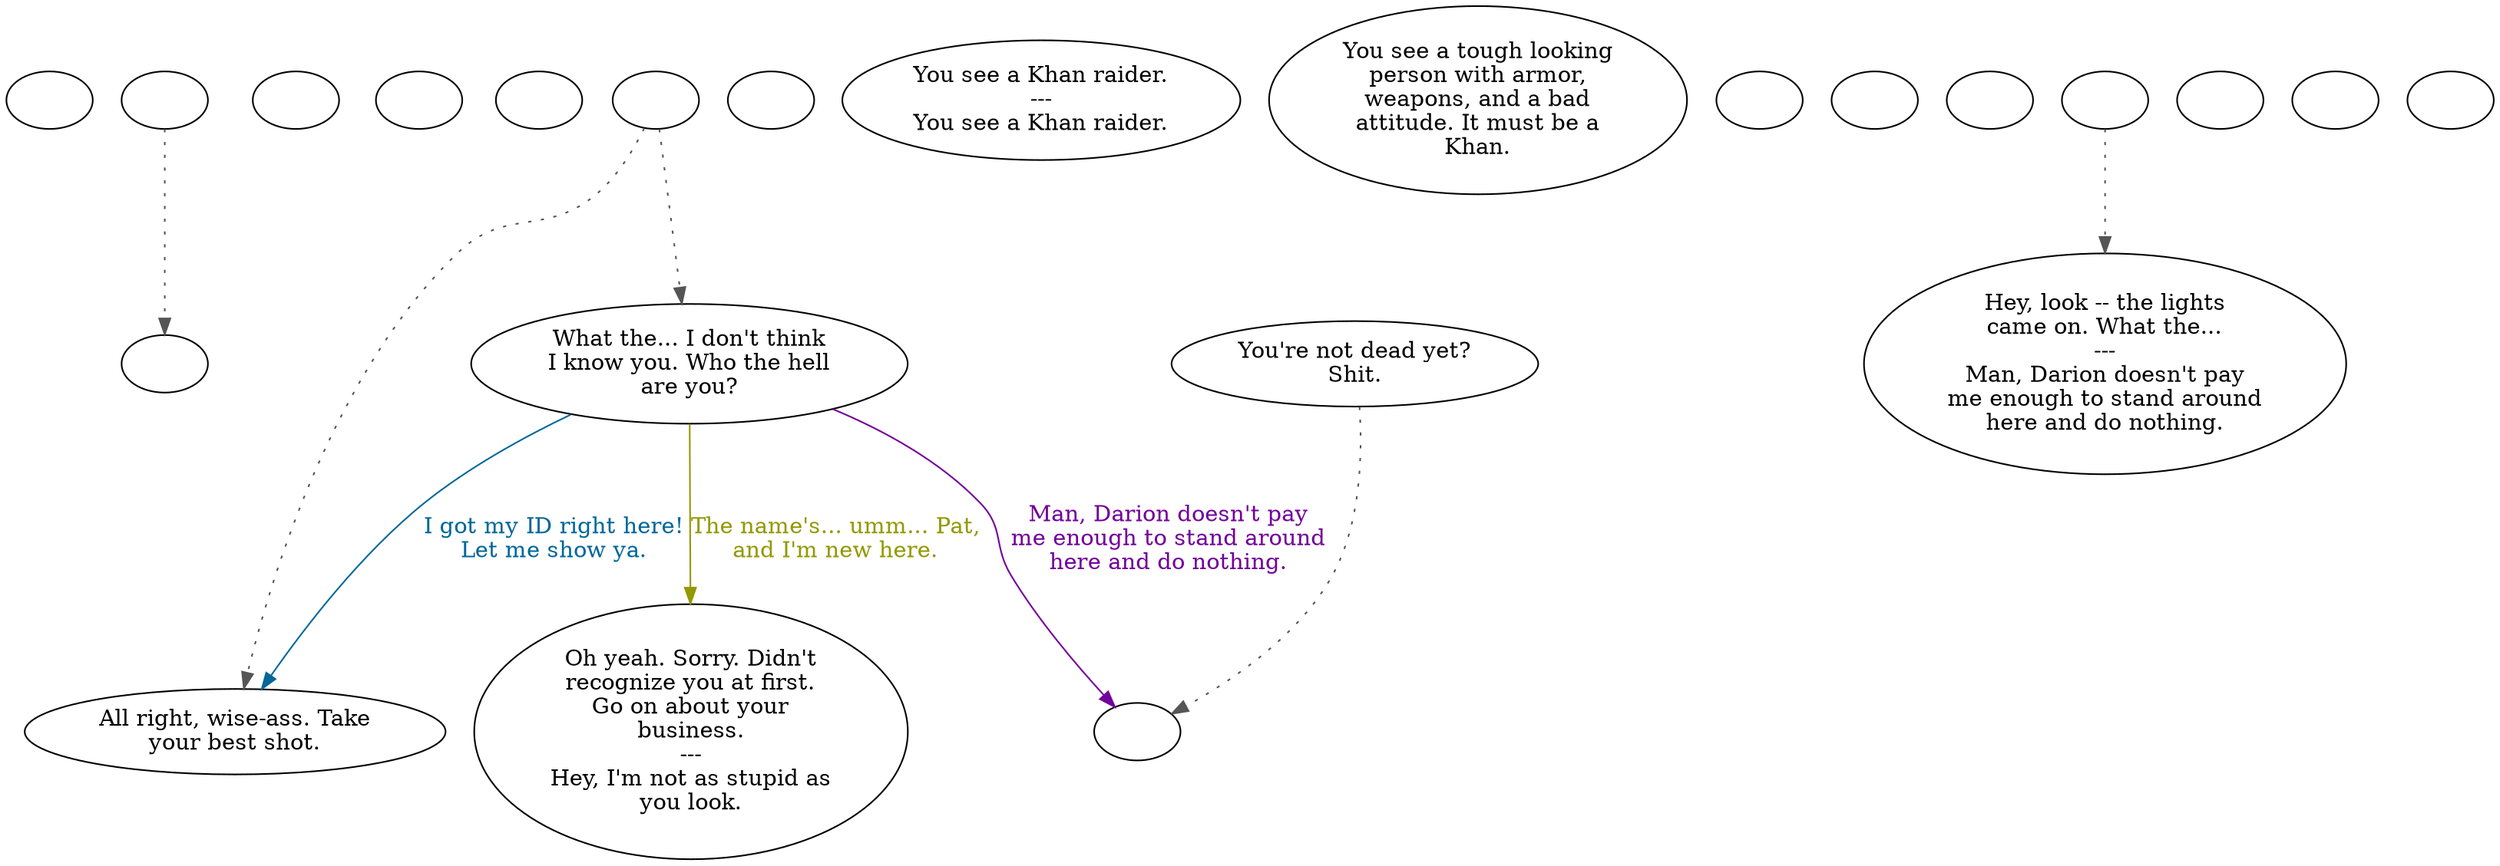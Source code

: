 digraph bcgengrd {
  "checkPartyMembersNearDoor" [style=filled       fillcolor="#FFFFFF"       color="#000000"]
  "checkPartyMembersNearDoor" [label=""]
  "old_pickup_p_proc" [style=filled       fillcolor="#FFFFFF"       color="#000000"]
  "old_pickup_p_proc" [label=""]
  "pickup_p_proc" [style=filled       fillcolor="#FFFFFF"       color="#000000"]
  "pickup_p_proc" -> "old_pickup_p_proc" [style=dotted color="#555555"]
  "pickup_p_proc" [label=""]
  "getTimeBit" [style=filled       fillcolor="#FFFFFF"       color="#000000"]
  "getTimeBit" [label=""]
  "start" [style=filled       fillcolor="#FFFFFF"       color="#000000"]
  "start" [label=""]
  "critter_p_proc" [style=filled       fillcolor="#FFFFFF"       color="#000000"]
  "critter_p_proc" [label=""]
  "talk_p_proc" [style=filled       fillcolor="#FFFFFF"       color="#000000"]
  "talk_p_proc" -> "Node001" [style=dotted color="#555555"]
  "talk_p_proc" -> "Node002" [style=dotted color="#555555"]
  "talk_p_proc" [label=""]
  "destroy_p_proc" [style=filled       fillcolor="#FFFFFF"       color="#000000"]
  "destroy_p_proc" [label=""]
  "look_at_p_proc" [style=filled       fillcolor="#FFFFFF"       color="#000000"]
  "look_at_p_proc" [label="You see a Khan raider.\n---\nYou see a Khan raider."]
  "description_p_proc" [style=filled       fillcolor="#FFFFFF"       color="#000000"]
  "description_p_proc" [label="You see a tough looking\nperson with armor,\nweapons, and a bad\nattitude. It must be a\nKhan."]
  "use_skill_on_p_proc" [style=filled       fillcolor="#FFFFFF"       color="#000000"]
  "use_skill_on_p_proc" [label=""]
  "damage_p_proc" [style=filled       fillcolor="#FFFFFF"       color="#000000"]
  "damage_p_proc" [label=""]
  "map_enter_p_proc" [style=filled       fillcolor="#FFFFFF"       color="#000000"]
  "map_enter_p_proc" [label=""]
  "timed_event_p_proc" [style=filled       fillcolor="#FFFFFF"       color="#000000"]
  "timed_event_p_proc" -> "NodeIdleTalk" [style=dotted color="#555555"]
  "timed_event_p_proc" [label=""]
  "combat_p_proc" [style=filled       fillcolor="#FFFFFF"       color="#000000"]
  "combat_p_proc" [label=""]
  "Node998" [style=filled       fillcolor="#FFFFFF"       color="#000000"]
  "Node998" [label=""]
  "Node999" [style=filled       fillcolor="#FFFFFF"       color="#000000"]
  "Node999" [label=""]
  "Node001" [style=filled       fillcolor="#FFFFFF"       color="#000000"]
  "Node001" [label="What the... I don't think\nI know you. Who the hell\nare you?"]
  "Node001" -> "Node002" [label="I got my ID right here!\nLet me show ya." color="#006799" fontcolor="#006799"]
  "Node001" -> "Node003" [label="The name's... umm... Pat,\nand I'm new here." color="#939900" fontcolor="#939900"]
  "Node001" -> "Node998" [label="Man, Darion doesn't pay\nme enough to stand around\nhere and do nothing." color="#720099" fontcolor="#720099"]
  "Node002" [style=filled       fillcolor="#FFFFFF"       color="#000000"]
  "Node002" [label="All right, wise-ass. Take\nyour best shot."]
  "Node003" [style=filled       fillcolor="#FFFFFF"       color="#000000"]
  "Node003" [label="Oh yeah. Sorry. Didn't\nrecognize you at first.\nGo on about your\nbusiness.\n---\nHey, I'm not as stupid as\nyou look."]
  "Node004" [style=filled       fillcolor="#FFFFFF"       color="#000000"]
  "Node004" -> "Node998" [style=dotted color="#555555"]
  "Node004" [label="You're not dead yet?\nShit."]
  "NodeIdleTalk" [style=filled       fillcolor="#FFFFFF"       color="#000000"]
  "NodeIdleTalk" [label="Hey, look -- the lights\ncame on. What the...\n---\nMan, Darion doesn't pay\nme enough to stand around\nhere and do nothing."]
  "canISee" [style=filled       fillcolor="#FFFFFF"       color="#000000"]
  "canISee" [label=""]
}